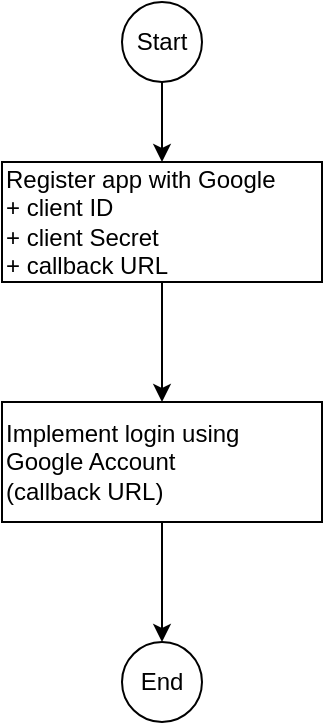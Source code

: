 <mxfile version="12.3.2" type="device" pages="4"><diagram id="Rb3K9LKlQm_ZRTfNIJMv" name="Register"><mxGraphModel dx="1024" dy="592" grid="1" gridSize="10" guides="1" tooltips="1" connect="1" arrows="1" fold="1" page="1" pageScale="1" pageWidth="1169" pageHeight="827" math="0" shadow="0"><root><mxCell id="0"/><mxCell id="1" parent="0"/><mxCell id="4A4iS-1WbUEWu2HkurAG-5" style="edgeStyle=orthogonalEdgeStyle;rounded=0;orthogonalLoop=1;jettySize=auto;html=1;" edge="1" parent="1" source="4A4iS-1WbUEWu2HkurAG-1" target="4A4iS-1WbUEWu2HkurAG-4"><mxGeometry relative="1" as="geometry"/></mxCell><mxCell id="4A4iS-1WbUEWu2HkurAG-1" value="Register app with Google&lt;br&gt;+ client ID&lt;br&gt;+ client Secret&lt;br&gt;+ callback URL" style="rounded=0;whiteSpace=wrap;html=1;align=left;" vertex="1" parent="1"><mxGeometry x="80" y="120" width="160" height="60" as="geometry"/></mxCell><mxCell id="4A4iS-1WbUEWu2HkurAG-3" style="edgeStyle=orthogonalEdgeStyle;rounded=0;orthogonalLoop=1;jettySize=auto;html=1;" edge="1" parent="1" source="4A4iS-1WbUEWu2HkurAG-2" target="4A4iS-1WbUEWu2HkurAG-1"><mxGeometry relative="1" as="geometry"/></mxCell><mxCell id="4A4iS-1WbUEWu2HkurAG-2" value="Start" style="ellipse;whiteSpace=wrap;html=1;" vertex="1" parent="1"><mxGeometry x="140" y="40" width="40" height="40" as="geometry"/></mxCell><mxCell id="4A4iS-1WbUEWu2HkurAG-7" style="edgeStyle=orthogonalEdgeStyle;rounded=0;orthogonalLoop=1;jettySize=auto;html=1;" edge="1" parent="1" source="4A4iS-1WbUEWu2HkurAG-4" target="4A4iS-1WbUEWu2HkurAG-6"><mxGeometry relative="1" as="geometry"/></mxCell><mxCell id="4A4iS-1WbUEWu2HkurAG-4" value="Implement login using Google Account&lt;br&gt;(callback URL)" style="rounded=0;whiteSpace=wrap;html=1;align=left;" vertex="1" parent="1"><mxGeometry x="80" y="240" width="160" height="60" as="geometry"/></mxCell><mxCell id="4A4iS-1WbUEWu2HkurAG-6" value="End" style="ellipse;whiteSpace=wrap;html=1;" vertex="1" parent="1"><mxGeometry x="140" y="360" width="40" height="40" as="geometry"/></mxCell></root></mxGraphModel></diagram><diagram id="0yFPxeOiDYM1xyFPWO_R" name="LoginFlow"><mxGraphModel dx="1024" dy="592" grid="1" gridSize="10" guides="1" tooltips="1" connect="1" arrows="1" fold="1" page="1" pageScale="1" pageWidth="1169" pageHeight="827" math="0" shadow="0"><root><mxCell id="hjashIQMfSdI7DW7XKGo-0"/><mxCell id="hjashIQMfSdI7DW7XKGo-1" parent="hjashIQMfSdI7DW7XKGo-0"/><mxCell id="hjashIQMfSdI7DW7XKGo-2" value="ProjectTermSystem" style="swimlane;whiteSpace=wrap" vertex="1" parent="hjashIQMfSdI7DW7XKGo-1"><mxGeometry x="40" y="40" width="240" height="400" as="geometry"/></mxCell><mxCell id="hjashIQMfSdI7DW7XKGo-3" value="" style="ellipse;shape=startState;fillColor=#000000;strokeColor=#ff0000;" vertex="1" parent="hjashIQMfSdI7DW7XKGo-2"><mxGeometry x="100" y="40" width="30" height="30" as="geometry"/></mxCell><mxCell id="hjashIQMfSdI7DW7XKGo-4" value="" style="edgeStyle=elbowEdgeStyle;elbow=horizontal;verticalAlign=bottom;endArrow=open;endSize=8;strokeColor=#FF0000;endFill=1;rounded=0" edge="1" parent="hjashIQMfSdI7DW7XKGo-2" source="hjashIQMfSdI7DW7XKGo-3" target="hjashIQMfSdI7DW7XKGo-5"><mxGeometry x="100" y="40" as="geometry"><mxPoint x="115" y="110" as="targetPoint"/></mxGeometry></mxCell><mxCell id="hjashIQMfSdI7DW7XKGo-5" value="Login with Google" style="" vertex="1" parent="hjashIQMfSdI7DW7XKGo-2"><mxGeometry x="60" y="110" width="110" height="50" as="geometry"/></mxCell><mxCell id="hjashIQMfSdI7DW7XKGo-6" value="user action" style="" vertex="1" parent="hjashIQMfSdI7DW7XKGo-2"><mxGeometry x="60" y="220" width="110" height="50" as="geometry"/></mxCell><mxCell id="hjashIQMfSdI7DW7XKGo-9" value="" style="endArrow=open;strokeColor=#FF0000;endFill=1;rounded=0;entryX=0.5;entryY=0;entryDx=0;entryDy=0;" edge="1" parent="hjashIQMfSdI7DW7XKGo-2" source="hjashIQMfSdI7DW7XKGo-6" target="60Q8dOQvYSS0RlnGE0ss-0"><mxGeometry relative="1" as="geometry"><mxPoint x="115" y="325" as="targetPoint"/></mxGeometry></mxCell><mxCell id="60Q8dOQvYSS0RlnGE0ss-0" value="" style="ellipse;shape=endState;fillColor=#000000;strokeColor=#ff0000" vertex="1" parent="hjashIQMfSdI7DW7XKGo-2"><mxGeometry x="100" y="330" width="30" height="30" as="geometry"/></mxCell><mxCell id="hjashIQMfSdI7DW7XKGo-11" value="Google" style="swimlane;whiteSpace=wrap" vertex="1" parent="hjashIQMfSdI7DW7XKGo-1"><mxGeometry x="280" y="40" width="240" height="400" as="geometry"/></mxCell><mxCell id="hjashIQMfSdI7DW7XKGo-14" value="Allow login?&#10;(input&#10;account/password)" style="" vertex="1" parent="hjashIQMfSdI7DW7XKGo-11"><mxGeometry x="60" y="110" width="110" height="50" as="geometry"/></mxCell><mxCell id="hjashIQMfSdI7DW7XKGo-7" value="" style="endArrow=open;strokeColor=#FF0000;endFill=1;rounded=0;entryX=0;entryY=0.5;entryDx=0;entryDy=0;" edge="1" parent="hjashIQMfSdI7DW7XKGo-1" source="hjashIQMfSdI7DW7XKGo-5" target="hjashIQMfSdI7DW7XKGo-14"><mxGeometry relative="1" as="geometry"/></mxCell><mxCell id="hjashIQMfSdI7DW7XKGo-16" value=" redirect to callback " style="endArrow=open;strokeColor=#FF0000;endFill=1;rounded=0;entryX=1;entryY=0.5;entryDx=0;entryDy=0;" edge="1" parent="hjashIQMfSdI7DW7XKGo-1" source="hjashIQMfSdI7DW7XKGo-14" target="hjashIQMfSdI7DW7XKGo-6"><mxGeometry relative="1" as="geometry"><mxPoint x="395" y="260" as="targetPoint"/><Array as="points"><mxPoint x="395" y="285"/></Array></mxGeometry></mxCell></root></mxGraphModel></diagram><diagram id="Wtqpu5TOLy-9JhIGqz3E" name="Page-4"><mxGraphModel dx="1024" dy="592" grid="1" gridSize="10" guides="1" tooltips="1" connect="1" arrows="1" fold="1" page="1" pageScale="1" pageWidth="1169" pageHeight="827" math="0" shadow="0"><root><mxCell id="vAdmRLPR_Bh9ztNs5zkB-0"/><mxCell id="vAdmRLPR_Bh9ztNs5zkB-1" parent="vAdmRLPR_Bh9ztNs5zkB-0"/><mxCell id="vAdmRLPR_Bh9ztNs5zkB-2" value="Thread 1" style="swimlane;whiteSpace=wrap" vertex="1" parent="vAdmRLPR_Bh9ztNs5zkB-1"><mxGeometry x="20" y="20" width="280" height="570" as="geometry"/></mxCell><mxCell id="vAdmRLPR_Bh9ztNs5zkB-3" value="" style="ellipse;shape=startState;fillColor=#000000;strokeColor=#ff0000;" vertex="1" parent="vAdmRLPR_Bh9ztNs5zkB-2"><mxGeometry x="100" y="40" width="30" height="30" as="geometry"/></mxCell><mxCell id="vAdmRLPR_Bh9ztNs5zkB-4" value="" style="edgeStyle=elbowEdgeStyle;elbow=horizontal;verticalAlign=bottom;endArrow=open;endSize=8;strokeColor=#FF0000;endFill=1;rounded=0" edge="1" parent="vAdmRLPR_Bh9ztNs5zkB-2" source="vAdmRLPR_Bh9ztNs5zkB-3" target="vAdmRLPR_Bh9ztNs5zkB-5"><mxGeometry x="100" y="40" as="geometry"><mxPoint x="115" y="110" as="targetPoint"/></mxGeometry></mxCell><mxCell id="vAdmRLPR_Bh9ztNs5zkB-5" value="idle" style="" vertex="1" parent="vAdmRLPR_Bh9ztNs5zkB-2"><mxGeometry x="60" y="110" width="110" height="50" as="geometry"/></mxCell><mxCell id="vAdmRLPR_Bh9ztNs5zkB-6" value="user action" style="" vertex="1" parent="vAdmRLPR_Bh9ztNs5zkB-2"><mxGeometry x="60" y="220" width="110" height="50" as="geometry"/></mxCell><mxCell id="vAdmRLPR_Bh9ztNs5zkB-7" value="" style="endArrow=open;strokeColor=#FF0000;endFill=1;rounded=0" edge="1" parent="vAdmRLPR_Bh9ztNs5zkB-2" source="vAdmRLPR_Bh9ztNs5zkB-5" target="vAdmRLPR_Bh9ztNs5zkB-6"><mxGeometry relative="1" as="geometry"/></mxCell><mxCell id="vAdmRLPR_Bh9ztNs5zkB-8" value="post command" style="" vertex="1" parent="vAdmRLPR_Bh9ztNs5zkB-2"><mxGeometry x="60" y="325" width="110" height="50" as="geometry"/></mxCell><mxCell id="vAdmRLPR_Bh9ztNs5zkB-9" value="" style="endArrow=open;strokeColor=#FF0000;endFill=1;rounded=0" edge="1" parent="vAdmRLPR_Bh9ztNs5zkB-2" source="vAdmRLPR_Bh9ztNs5zkB-6" target="vAdmRLPR_Bh9ztNs5zkB-8"><mxGeometry relative="1" as="geometry"/></mxCell><mxCell id="vAdmRLPR_Bh9ztNs5zkB-10" value="" style="edgeStyle=elbowEdgeStyle;elbow=horizontal;strokeColor=#FF0000;endArrow=open;endFill=1;rounded=0" edge="1" parent="vAdmRLPR_Bh9ztNs5zkB-2" source="vAdmRLPR_Bh9ztNs5zkB-8" target="vAdmRLPR_Bh9ztNs5zkB-5"><mxGeometry width="100" height="100" relative="1" as="geometry"><mxPoint x="160" y="290" as="sourcePoint"/><mxPoint x="260" y="190" as="targetPoint"/><Array as="points"><mxPoint x="30" y="250"/></Array></mxGeometry></mxCell><mxCell id="vAdmRLPR_Bh9ztNs5zkB-11" value="Thread 2" style="swimlane;whiteSpace=wrap" vertex="1" parent="vAdmRLPR_Bh9ztNs5zkB-1"><mxGeometry x="300" y="20" width="280" height="570" as="geometry"/></mxCell><mxCell id="vAdmRLPR_Bh9ztNs5zkB-12" value="" style="ellipse;shape=startState;fillColor=#000000;strokeColor=#ff0000;" vertex="1" parent="vAdmRLPR_Bh9ztNs5zkB-11"><mxGeometry x="60" y="40" width="30" height="30" as="geometry"/></mxCell><mxCell id="vAdmRLPR_Bh9ztNs5zkB-13" value="" style="edgeStyle=elbowEdgeStyle;elbow=horizontal;verticalAlign=bottom;endArrow=open;endSize=8;strokeColor=#FF0000;endFill=1;rounded=0" edge="1" parent="vAdmRLPR_Bh9ztNs5zkB-11" source="vAdmRLPR_Bh9ztNs5zkB-12" target="vAdmRLPR_Bh9ztNs5zkB-14"><mxGeometry x="40" y="20" as="geometry"><mxPoint x="55" y="90" as="targetPoint"/></mxGeometry></mxCell><mxCell id="vAdmRLPR_Bh9ztNs5zkB-14" value="idle" style="" vertex="1" parent="vAdmRLPR_Bh9ztNs5zkB-11"><mxGeometry x="20" y="110" width="110" height="50" as="geometry"/></mxCell><mxCell id="vAdmRLPR_Bh9ztNs5zkB-15" value="check for &#10;new commands" style="" vertex="1" parent="vAdmRLPR_Bh9ztNs5zkB-11"><mxGeometry x="20" y="220" width="110" height="50" as="geometry"/></mxCell><mxCell id="vAdmRLPR_Bh9ztNs5zkB-16" value="" style="endArrow=open;strokeColor=#FF0000;endFill=1;rounded=0" edge="1" parent="vAdmRLPR_Bh9ztNs5zkB-11" source="vAdmRLPR_Bh9ztNs5zkB-14" target="vAdmRLPR_Bh9ztNs5zkB-15"><mxGeometry relative="1" as="geometry"/></mxCell><mxCell id="vAdmRLPR_Bh9ztNs5zkB-17" value="command queue" style="" vertex="1" parent="vAdmRLPR_Bh9ztNs5zkB-11"><mxGeometry x="20" y="325" width="110" height="50" as="geometry"/></mxCell><mxCell id="vAdmRLPR_Bh9ztNs5zkB-18" value="" style="endArrow=open;strokeColor=#FF0000;endFill=1;rounded=0" edge="1" parent="vAdmRLPR_Bh9ztNs5zkB-11" source="vAdmRLPR_Bh9ztNs5zkB-15" target="vAdmRLPR_Bh9ztNs5zkB-17"><mxGeometry relative="1" as="geometry"/></mxCell><mxCell id="vAdmRLPR_Bh9ztNs5zkB-19" value="queue empty" style="rhombus;fillColor=#ffffc0;strokeColor=#ff0000;" vertex="1" parent="vAdmRLPR_Bh9ztNs5zkB-11"><mxGeometry x="150" y="225" width="80" height="40" as="geometry"/></mxCell><mxCell id="vAdmRLPR_Bh9ztNs5zkB-20" value="yes" style="edgeStyle=elbowEdgeStyle;elbow=horizontal;align=left;verticalAlign=bottom;endArrow=open;endSize=8;strokeColor=#FF0000;exitX=0.5;exitY=0;endFill=1;rounded=0;entryX=0.75;entryY=0.5;entryPerimeter=0" edge="1" parent="vAdmRLPR_Bh9ztNs5zkB-11" source="vAdmRLPR_Bh9ztNs5zkB-19" target="vAdmRLPR_Bh9ztNs5zkB-23"><mxGeometry x="-1" relative="1" as="geometry"><mxPoint x="160" y="150" as="targetPoint"/><Array as="points"><mxPoint x="190" y="180"/></Array></mxGeometry></mxCell><mxCell id="vAdmRLPR_Bh9ztNs5zkB-21" value="no" style="edgeStyle=elbowEdgeStyle;elbow=horizontal;align=left;verticalAlign=top;endArrow=open;endSize=8;strokeColor=#FF0000;endFill=1;rounded=0" edge="1" parent="vAdmRLPR_Bh9ztNs5zkB-11" source="vAdmRLPR_Bh9ztNs5zkB-19" target="vAdmRLPR_Bh9ztNs5zkB-25"><mxGeometry x="-1" relative="1" as="geometry"><mxPoint x="190" y="305" as="targetPoint"/></mxGeometry></mxCell><mxCell id="vAdmRLPR_Bh9ztNs5zkB-22" value="" style="endArrow=open;strokeColor=#FF0000;endFill=1;rounded=0" edge="1" parent="vAdmRLPR_Bh9ztNs5zkB-11" source="vAdmRLPR_Bh9ztNs5zkB-15" target="vAdmRLPR_Bh9ztNs5zkB-19"><mxGeometry relative="1" as="geometry"/></mxCell><mxCell id="vAdmRLPR_Bh9ztNs5zkB-23" value="" style="shape=line;strokeWidth=6;strokeColor=#ff0000;rotation=90" vertex="1" parent="vAdmRLPR_Bh9ztNs5zkB-11"><mxGeometry x="130" y="127.5" width="50" height="15" as="geometry"/></mxCell><mxCell id="vAdmRLPR_Bh9ztNs5zkB-24" value="" style="edgeStyle=elbowEdgeStyle;elbow=horizontal;verticalAlign=bottom;endArrow=open;endSize=8;strokeColor=#FF0000;endFill=1;rounded=0" edge="1" parent="vAdmRLPR_Bh9ztNs5zkB-11" source="vAdmRLPR_Bh9ztNs5zkB-23" target="vAdmRLPR_Bh9ztNs5zkB-14"><mxGeometry x="130" y="90" as="geometry"><mxPoint x="230" y="140" as="targetPoint"/></mxGeometry></mxCell><mxCell id="vAdmRLPR_Bh9ztNs5zkB-25" value="dispatch&#10;command&#10;worker thread" style="" vertex="1" parent="vAdmRLPR_Bh9ztNs5zkB-11"><mxGeometry x="140" y="325" width="110" height="50" as="geometry"/></mxCell><mxCell id="vAdmRLPR_Bh9ztNs5zkB-26" value="critical&#10;section" style="shape=note;whiteSpace=wrap;size=17" vertex="1" parent="vAdmRLPR_Bh9ztNs5zkB-11"><mxGeometry x="105" y="490" width="100" height="50" as="geometry"/></mxCell><mxCell id="vAdmRLPR_Bh9ztNs5zkB-27" value="" style="endArrow=none;strokeColor=#FF0000;endFill=0;rounded=0;dashed=1" edge="1" parent="vAdmRLPR_Bh9ztNs5zkB-11" source="vAdmRLPR_Bh9ztNs5zkB-17" target="vAdmRLPR_Bh9ztNs5zkB-26"><mxGeometry relative="1" as="geometry"/></mxCell><mxCell id="vAdmRLPR_Bh9ztNs5zkB-28" value="" style="whiteSpace=wrap;strokeColor=#FF0000;fillColor=#FF0000" vertex="1" parent="vAdmRLPR_Bh9ztNs5zkB-11"><mxGeometry x="245" y="395" width="5" height="45" as="geometry"/></mxCell><mxCell id="vAdmRLPR_Bh9ztNs5zkB-29" value="" style="edgeStyle=elbowEdgeStyle;elbow=horizontal;entryX=0;entryY=0.5;strokeColor=#FF0000;endArrow=open;endFill=1;rounded=0" edge="1" parent="vAdmRLPR_Bh9ztNs5zkB-11" source="vAdmRLPR_Bh9ztNs5zkB-25" target="vAdmRLPR_Bh9ztNs5zkB-28"><mxGeometry width="100" height="100" relative="1" as="geometry"><mxPoint x="60" y="480" as="sourcePoint"/><mxPoint x="160" y="380" as="targetPoint"/><Array as="points"><mxPoint x="195" y="400"/></Array></mxGeometry></mxCell><mxCell id="vAdmRLPR_Bh9ztNs5zkB-30" value="Thread 3" style="swimlane;whiteSpace=wrap" vertex="1" parent="vAdmRLPR_Bh9ztNs5zkB-1"><mxGeometry x="580" y="20" width="280" height="570" as="geometry"/></mxCell><mxCell id="vAdmRLPR_Bh9ztNs5zkB-31" value="process&#10;command" style="" vertex="1" parent="vAdmRLPR_Bh9ztNs5zkB-30"><mxGeometry x="90" y="405" width="110" height="50" as="geometry"/></mxCell><mxCell id="vAdmRLPR_Bh9ztNs5zkB-32" value="" style="edgeStyle=elbowEdgeStyle;elbow=horizontal;strokeColor=#FF0000;endArrow=open;endFill=1;rounded=0;entryX=0.25;entryY=0.5;entryPerimeter=0" edge="1" parent="vAdmRLPR_Bh9ztNs5zkB-30" target="vAdmRLPR_Bh9ztNs5zkB-23"><mxGeometry width="100" height="100" relative="1" as="geometry"><mxPoint x="-30" y="410" as="sourcePoint"/><mxPoint x="-120" y="120" as="targetPoint"/><Array as="points"><mxPoint x="-10" y="135"/></Array></mxGeometry></mxCell><mxCell id="vAdmRLPR_Bh9ztNs5zkB-33" value="" style="edgeStyle=none;strokeColor=#FF0000;endArrow=open;endFill=1;rounded=0" edge="1" parent="vAdmRLPR_Bh9ztNs5zkB-30" target="vAdmRLPR_Bh9ztNs5zkB-31"><mxGeometry width="100" height="100" relative="1" as="geometry"><mxPoint x="-30" y="429.5" as="sourcePoint"/><mxPoint x="90" y="429.5" as="targetPoint"/></mxGeometry></mxCell><mxCell id="vAdmRLPR_Bh9ztNs5zkB-34" value="" style="ellipse;shape=endState;fillColor=#000000;strokeColor=#ff0000" vertex="1" parent="vAdmRLPR_Bh9ztNs5zkB-30"><mxGeometry x="130" y="500" width="30" height="30" as="geometry"/></mxCell><mxCell id="vAdmRLPR_Bh9ztNs5zkB-35" value="" style="endArrow=open;strokeColor=#FF0000;endFill=1;rounded=0" edge="1" parent="vAdmRLPR_Bh9ztNs5zkB-30" source="vAdmRLPR_Bh9ztNs5zkB-31" target="vAdmRLPR_Bh9ztNs5zkB-34"><mxGeometry relative="1" as="geometry"/></mxCell><mxCell id="vAdmRLPR_Bh9ztNs5zkB-36" value="" style="endArrow=open;strokeColor=#FF0000;endFill=1;rounded=0" edge="1" parent="vAdmRLPR_Bh9ztNs5zkB-1" source="vAdmRLPR_Bh9ztNs5zkB-8" target="vAdmRLPR_Bh9ztNs5zkB-17"><mxGeometry relative="1" as="geometry"/></mxCell></root></mxGraphModel></diagram><diagram id="Hq2mNInaFR6Jd4Fg8xfY" name="LoginSequence"><mxGraphModel dx="1024" dy="592" grid="1" gridSize="10" guides="1" tooltips="1" connect="1" arrows="1" fold="1" page="1" pageScale="1" pageWidth="1169" pageHeight="827" math="0" shadow="0"><root><mxCell id="Xwt-nQIyzaqlylkBDpeF-0"/><mxCell id="Xwt-nQIyzaqlylkBDpeF-1" parent="Xwt-nQIyzaqlylkBDpeF-0"/><mxCell id="Xwt-nQIyzaqlylkBDpeF-2" value="SiteController" style="shape=umlLifeline;perimeter=lifelinePerimeter;whiteSpace=wrap;html=1;container=1;collapsible=0;recursiveResize=0;outlineConnect=0;rounded=1;shadow=0;comic=0;labelBackgroundColor=none;strokeWidth=1;fontFamily=Verdana;fontSize=12;align=center;" vertex="1" parent="Xwt-nQIyzaqlylkBDpeF-1"><mxGeometry x="119" y="41" width="100" height="760" as="geometry"/></mxCell><mxCell id="Xwt-nQIyzaqlylkBDpeF-3" value="" style="html=1;points=[];perimeter=orthogonalPerimeter;rounded=0;shadow=0;comic=0;labelBackgroundColor=none;strokeWidth=1;fontFamily=Verdana;fontSize=12;align=center;" vertex="1" parent="Xwt-nQIyzaqlylkBDpeF-2"><mxGeometry x="45" y="100" width="10" height="640" as="geometry"/></mxCell><mxCell id="Xwt-nQIyzaqlylkBDpeF-4" value="AuthHandler" style="shape=umlLifeline;perimeter=lifelinePerimeter;whiteSpace=wrap;html=1;container=1;collapsible=0;recursiveResize=0;outlineConnect=0;rounded=1;shadow=0;comic=0;labelBackgroundColor=none;strokeWidth=1;fontFamily=Verdana;fontSize=12;align=center;" vertex="1" parent="Xwt-nQIyzaqlylkBDpeF-1"><mxGeometry x="279" y="41" width="100" height="759" as="geometry"/></mxCell><mxCell id="Xwt-nQIyzaqlylkBDpeF-6" value="" style="html=1;points=[];perimeter=orthogonalPerimeter;rounded=0;shadow=0;comic=0;labelBackgroundColor=none;strokeWidth=1;fontFamily=Verdana;fontSize=12;align=center;" vertex="1" parent="Xwt-nQIyzaqlylkBDpeF-4"><mxGeometry x="45" y="210" width="10" height="530" as="geometry"/></mxCell><mxCell id="Xwt-nQIyzaqlylkBDpeF-8" value="" style="html=1;points=[];perimeter=orthogonalPerimeter;rounded=0;shadow=0;comic=0;labelBackgroundColor=none;strokeWidth=1;fontFamily=Verdana;fontSize=12;align=center;" vertex="1" parent="Xwt-nQIyzaqlylkBDpeF-4"><mxGeometry x="55" y="310" width="10" height="390" as="geometry"/></mxCell><mxCell id="Xwt-nQIyzaqlylkBDpeF-9" value="app\models\User" style="shape=umlLifeline;perimeter=lifelinePerimeter;whiteSpace=wrap;html=1;container=1;collapsible=0;recursiveResize=0;outlineConnect=0;rounded=1;shadow=0;comic=0;labelBackgroundColor=none;strokeWidth=1;fontFamily=Verdana;fontSize=12;align=center;fillColor=#FFFFFF;strokeColor=#000000;fontColor=#000000;" vertex="1" parent="Xwt-nQIyzaqlylkBDpeF-1"><mxGeometry x="419" y="41" width="100" height="760" as="geometry"/></mxCell><mxCell id="Xwt-nQIyzaqlylkBDpeF-10" value="" style="html=1;points=[];perimeter=orthogonalPerimeter;rounded=0;shadow=0;comic=0;labelBackgroundColor=none;strokeWidth=1;fontFamily=Verdana;fontSize=12;align=center;fillColor=#FFFFFF;strokeColor=#000000;fontColor=#ffffff;" vertex="1" parent="Xwt-nQIyzaqlylkBDpeF-9"><mxGeometry x="45" y="350" width="10" height="21" as="geometry"/></mxCell><mxCell id="Xwt-nQIyzaqlylkBDpeF-11" value="" style="html=1;points=[];perimeter=orthogonalPerimeter;rounded=0;shadow=0;comic=0;labelBackgroundColor=none;strokeWidth=1;fontFamily=Verdana;fontSize=12;align=center;fillColor=#FFFFFF;strokeColor=#000000;fontColor=#ffffff;" vertex="1" parent="Xwt-nQIyzaqlylkBDpeF-9"><mxGeometry x="45" y="410" width="10" height="21" as="geometry"/></mxCell><mxCell id="Xwt-nQIyzaqlylkBDpeF-12" value="yii\web\User" style="shape=umlLifeline;perimeter=lifelinePerimeter;whiteSpace=wrap;html=1;container=1;collapsible=0;recursiveResize=0;outlineConnect=0;rounded=1;shadow=0;comic=0;labelBackgroundColor=none;strokeWidth=1;fontFamily=Verdana;fontSize=12;align=center;" vertex="1" parent="Xwt-nQIyzaqlylkBDpeF-1"><mxGeometry x="559" y="41" width="100" height="760" as="geometry"/></mxCell><mxCell id="Xwt-nQIyzaqlylkBDpeF-13" value="" style="html=1;points=[];perimeter=orthogonalPerimeter;rounded=0;shadow=0;comic=0;labelBackgroundColor=none;strokeWidth=1;fontFamily=Verdana;fontSize=12;align=center;" vertex="1" parent="Xwt-nQIyzaqlylkBDpeF-12"><mxGeometry x="45" y="450" width="10" height="250" as="geometry"/></mxCell><mxCell id="Xwt-nQIyzaqlylkBDpeF-14" value="login callback" style="html=1;verticalAlign=bottom;endArrow=block;entryX=0;entryY=0;labelBackgroundColor=none;fontFamily=Verdana;fontSize=12;edgeStyle=elbowEdgeStyle;elbow=vertical;" edge="1" parent="Xwt-nQIyzaqlylkBDpeF-1" target="Xwt-nQIyzaqlylkBDpeF-3"><mxGeometry relative="1" as="geometry"><mxPoint x="44" y="141.5" as="sourcePoint"/><Array as="points"><mxPoint x="44" y="140.5"/></Array></mxGeometry></mxCell><mxCell id="Xwt-nQIyzaqlylkBDpeF-17" value="findUserByName()" style="html=1;verticalAlign=bottom;endArrow=block;labelBackgroundColor=none;fontFamily=Verdana;fontSize=12;edgeStyle=elbowEdgeStyle;elbow=vertical;entryX=-0.109;entryY=0.024;entryDx=0;entryDy=0;entryPerimeter=0;" edge="1" parent="Xwt-nQIyzaqlylkBDpeF-1" target="Xwt-nQIyzaqlylkBDpeF-10"><mxGeometry relative="1" as="geometry"><mxPoint x="344.5" y="391" as="sourcePoint"/><mxPoint x="454.5" y="391" as="targetPoint"/></mxGeometry></mxCell><mxCell id="Xwt-nQIyzaqlylkBDpeF-19" value="login()" style="html=1;verticalAlign=bottom;endArrow=block;labelBackgroundColor=none;fontFamily=Verdana;fontSize=12;edgeStyle=elbowEdgeStyle;elbow=vertical;" edge="1" parent="Xwt-nQIyzaqlylkBDpeF-1"><mxGeometry relative="1" as="geometry"><mxPoint x="344" y="490.5" as="sourcePoint"/><mxPoint x="599" y="490.5" as="targetPoint"/></mxGeometry></mxCell><mxCell id="Xwt-nQIyzaqlylkBDpeF-21" value="handle()" style="html=1;verticalAlign=bottom;endArrow=block;labelBackgroundColor=none;fontFamily=Verdana;fontSize=12;edgeStyle=elbowEdgeStyle;elbow=vertical;entryX=-0.183;entryY=0;entryDx=0;entryDy=0;entryPerimeter=0;" edge="1" parent="Xwt-nQIyzaqlylkBDpeF-1"><mxGeometry relative="1" as="geometry"><mxPoint x="179" y="251" as="sourcePoint"/><mxPoint x="321.714" y="250.714" as="targetPoint"/></mxGeometry></mxCell><mxCell id="Xwt-nQIyzaqlylkBDpeF-22" value="beforeLogin()" style="html=1;verticalAlign=bottom;endArrow=block;labelBackgroundColor=none;fontFamily=Verdana;fontSize=12;elbow=vertical;edgeStyle=orthogonalEdgeStyle;curved=1;entryX=1;entryY=0.286;entryPerimeter=0;exitX=1.038;exitY=0.345;exitPerimeter=0;" edge="1" parent="Xwt-nQIyzaqlylkBDpeF-1"><mxGeometry relative="1" as="geometry"><mxPoint x="614" y="519" as="sourcePoint"/><mxPoint x="619" y="558" as="targetPoint"/><Array as="points"><mxPoint x="668" y="519"/><mxPoint x="668" y="557"/></Array></mxGeometry></mxCell><mxCell id="Xwt-nQIyzaqlylkBDpeF-23" value="switchIdentity()" style="html=1;verticalAlign=bottom;endArrow=block;labelBackgroundColor=none;fontFamily=Verdana;fontSize=12;elbow=vertical;edgeStyle=orthogonalEdgeStyle;curved=1;entryX=1;entryY=0.286;entryPerimeter=0;exitX=1.038;exitY=0.345;exitPerimeter=0;" edge="1" parent="Xwt-nQIyzaqlylkBDpeF-1"><mxGeometry relative="1" as="geometry"><mxPoint x="614" y="577" as="sourcePoint"/><mxPoint x="618" y="616" as="targetPoint"/><Array as="points"><mxPoint x="667.5" y="577"/><mxPoint x="667.5" y="615"/></Array></mxGeometry></mxCell><mxCell id="Xwt-nQIyzaqlylkBDpeF-24" value="regenerateCsrfToken()" style="html=1;verticalAlign=bottom;endArrow=block;labelBackgroundColor=none;fontFamily=Verdana;fontSize=12;elbow=vertical;edgeStyle=orthogonalEdgeStyle;curved=1;entryX=1;entryY=0.286;entryPerimeter=0;exitX=1.038;exitY=0.345;exitPerimeter=0;" edge="1" parent="Xwt-nQIyzaqlylkBDpeF-1"><mxGeometry x="0.304" y="-29" relative="1" as="geometry"><mxPoint x="614" y="639" as="sourcePoint"/><mxPoint x="618" y="678" as="targetPoint"/><Array as="points"><mxPoint x="667.5" y="639.5"/><mxPoint x="667.5" y="677.5"/></Array><mxPoint x="22" y="11" as="offset"/></mxGeometry></mxCell><mxCell id="Xwt-nQIyzaqlylkBDpeF-25" value="afterLogin()" style="html=1;verticalAlign=bottom;endArrow=block;labelBackgroundColor=none;fontFamily=Verdana;fontSize=12;elbow=vertical;edgeStyle=orthogonalEdgeStyle;curved=1;entryX=1;entryY=0.286;entryPerimeter=0;exitX=1.038;exitY=0.345;exitPerimeter=0;" edge="1" parent="Xwt-nQIyzaqlylkBDpeF-1"><mxGeometry relative="1" as="geometry"><mxPoint x="615" y="696" as="sourcePoint"/><mxPoint x="620" y="735" as="targetPoint"/><Array as="points"><mxPoint x="668.5" y="695.5"/><mxPoint x="668.5" y="733.5"/></Array></mxGeometry></mxCell><mxCell id="Xwt-nQIyzaqlylkBDpeF-26" value="return" style="html=1;verticalAlign=bottom;endArrow=open;dashed=1;endSize=8;labelBackgroundColor=none;fontFamily=Verdana;fontSize=12;edgeStyle=elbowEdgeStyle;elbow=vertical;entryX=1.6;entryY=0.997;entryDx=0;entryDy=0;entryPerimeter=0;" edge="1" parent="Xwt-nQIyzaqlylkBDpeF-1" target="Xwt-nQIyzaqlylkBDpeF-8"><mxGeometry relative="1" as="geometry"><mxPoint x="469" y="740" as="targetPoint"/><Array as="points"><mxPoint x="544" y="740"/><mxPoint x="574" y="740"/></Array><mxPoint x="599" y="740" as="sourcePoint"/></mxGeometry></mxCell><mxCell id="Xwt-nQIyzaqlylkBDpeF-27" value="onAuthSuccess()" style="html=1;verticalAlign=bottom;endArrow=block;labelBackgroundColor=none;fontFamily=Verdana;fontSize=12;elbow=vertical;edgeStyle=orthogonalEdgeStyle;curved=1;entryX=1;entryY=0.286;entryPerimeter=0;exitX=1.038;exitY=0.345;exitPerimeter=0;" edge="1" parent="Xwt-nQIyzaqlylkBDpeF-1"><mxGeometry x="-0.231" y="-43" relative="1" as="geometry"><mxPoint x="173" y="161" as="sourcePoint"/><mxPoint x="178" y="199" as="targetPoint"/><Array as="points"><mxPoint x="228" y="160.5"/><mxPoint x="228" y="198.5"/></Array><mxPoint x="85" y="9" as="offset"/></mxGeometry></mxCell><mxCell id="Xwt-nQIyzaqlylkBDpeF-28" value="" style="html=1;points=[];perimeter=orthogonalPerimeter;rounded=0;shadow=0;comic=0;labelBackgroundColor=none;strokeWidth=1;fontFamily=Verdana;fontSize=12;align=center;" vertex="1" parent="Xwt-nQIyzaqlylkBDpeF-1"><mxGeometry x="169" y="178" width="10" height="470" as="geometry"/></mxCell></root></mxGraphModel></diagram></mxfile>